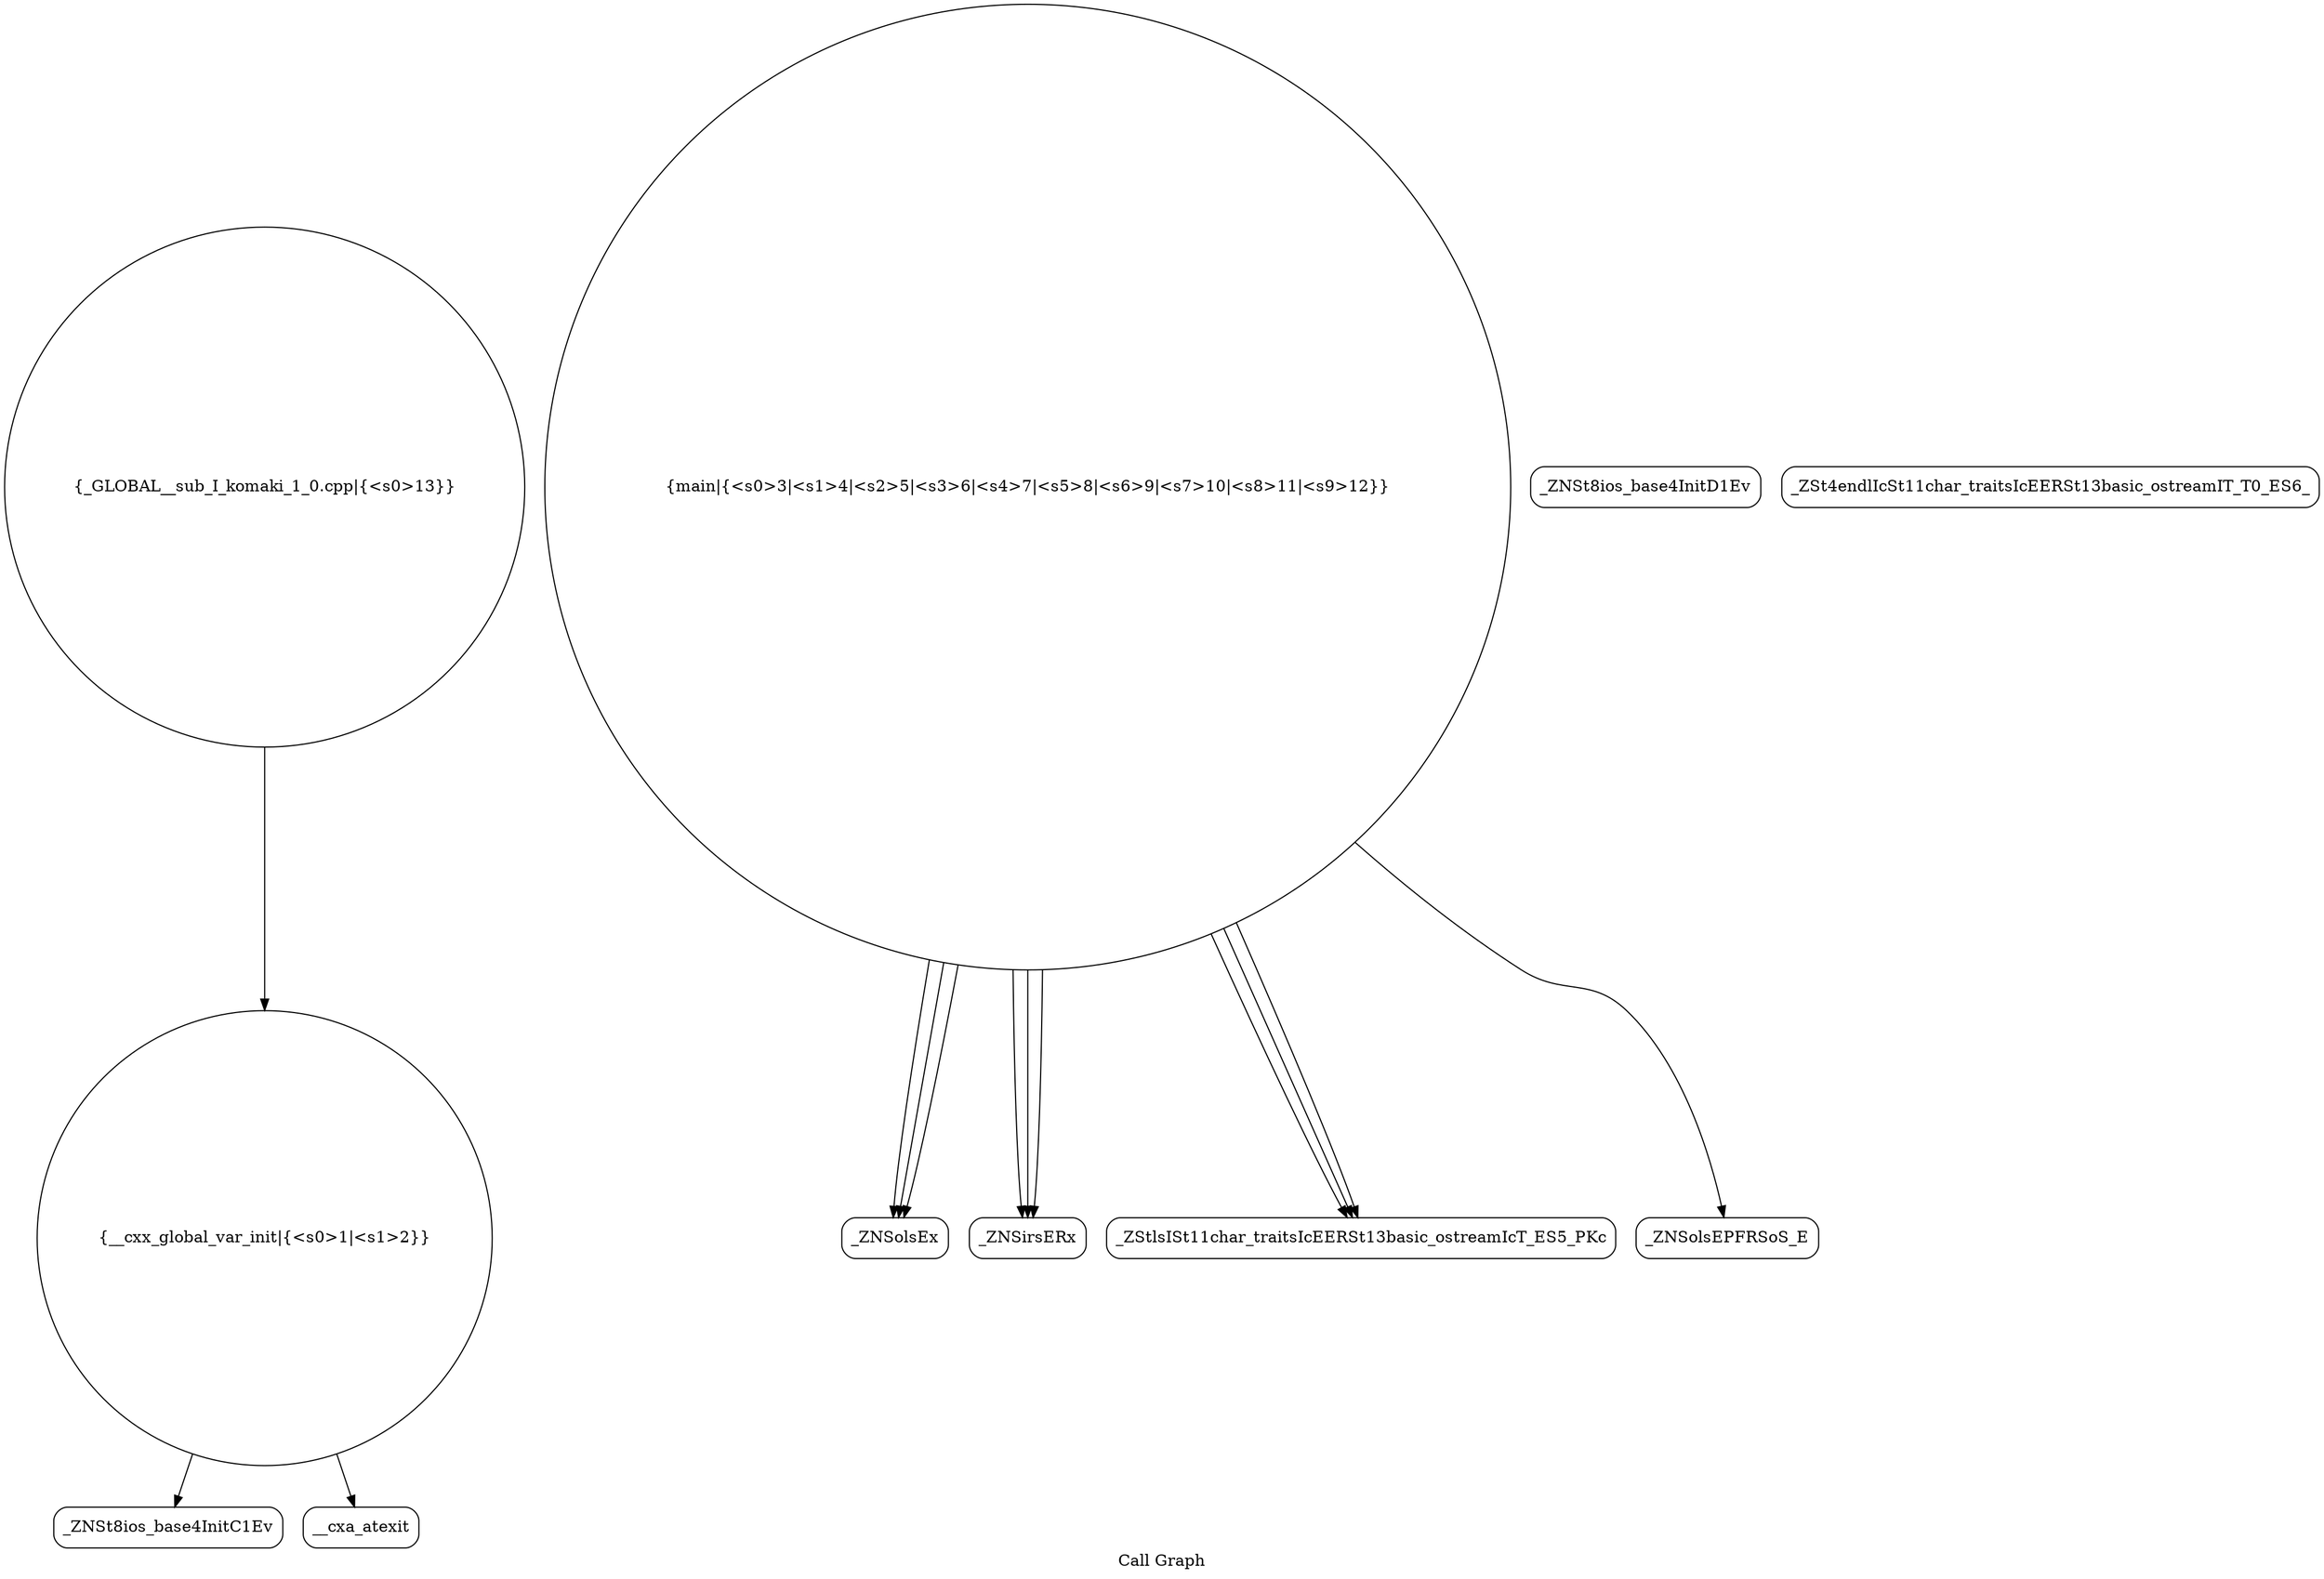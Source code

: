 digraph "Call Graph" {
	label="Call Graph";

	Node0x555e716bc0c0 [shape=record,shape=circle,label="{__cxx_global_var_init|{<s0>1|<s1>2}}"];
	Node0x555e716bc0c0:s0 -> Node0x555e716bc550[color=black];
	Node0x555e716bc0c0:s1 -> Node0x555e716bc650[color=black];
	Node0x555e716bc850 [shape=record,shape=Mrecord,label="{_ZNSolsEx}"];
	Node0x555e716bc5d0 [shape=record,shape=Mrecord,label="{_ZNSt8ios_base4InitD1Ev}"];
	Node0x555e716bc950 [shape=record,shape=Mrecord,label="{_ZSt4endlIcSt11char_traitsIcEERSt13basic_ostreamIT_T0_ES6_}"];
	Node0x555e716bc6d0 [shape=record,shape=circle,label="{main|{<s0>3|<s1>4|<s2>5|<s3>6|<s4>7|<s5>8|<s6>9|<s7>10|<s8>11|<s9>12}}"];
	Node0x555e716bc6d0:s0 -> Node0x555e716bc750[color=black];
	Node0x555e716bc6d0:s1 -> Node0x555e716bc750[color=black];
	Node0x555e716bc6d0:s2 -> Node0x555e716bc750[color=black];
	Node0x555e716bc6d0:s3 -> Node0x555e716bc7d0[color=black];
	Node0x555e716bc6d0:s4 -> Node0x555e716bc850[color=black];
	Node0x555e716bc6d0:s5 -> Node0x555e716bc7d0[color=black];
	Node0x555e716bc6d0:s6 -> Node0x555e716bc850[color=black];
	Node0x555e716bc6d0:s7 -> Node0x555e716bc7d0[color=black];
	Node0x555e716bc6d0:s8 -> Node0x555e716bc850[color=black];
	Node0x555e716bc6d0:s9 -> Node0x555e716bc8d0[color=black];
	Node0x555e716bc7d0 [shape=record,shape=Mrecord,label="{_ZStlsISt11char_traitsIcEERSt13basic_ostreamIcT_ES5_PKc}"];
	Node0x555e716bc550 [shape=record,shape=Mrecord,label="{_ZNSt8ios_base4InitC1Ev}"];
	Node0x555e716bc8d0 [shape=record,shape=Mrecord,label="{_ZNSolsEPFRSoS_E}"];
	Node0x555e716bc650 [shape=record,shape=Mrecord,label="{__cxa_atexit}"];
	Node0x555e716bc9d0 [shape=record,shape=circle,label="{_GLOBAL__sub_I_komaki_1_0.cpp|{<s0>13}}"];
	Node0x555e716bc9d0:s0 -> Node0x555e716bc0c0[color=black];
	Node0x555e716bc750 [shape=record,shape=Mrecord,label="{_ZNSirsERx}"];
}
